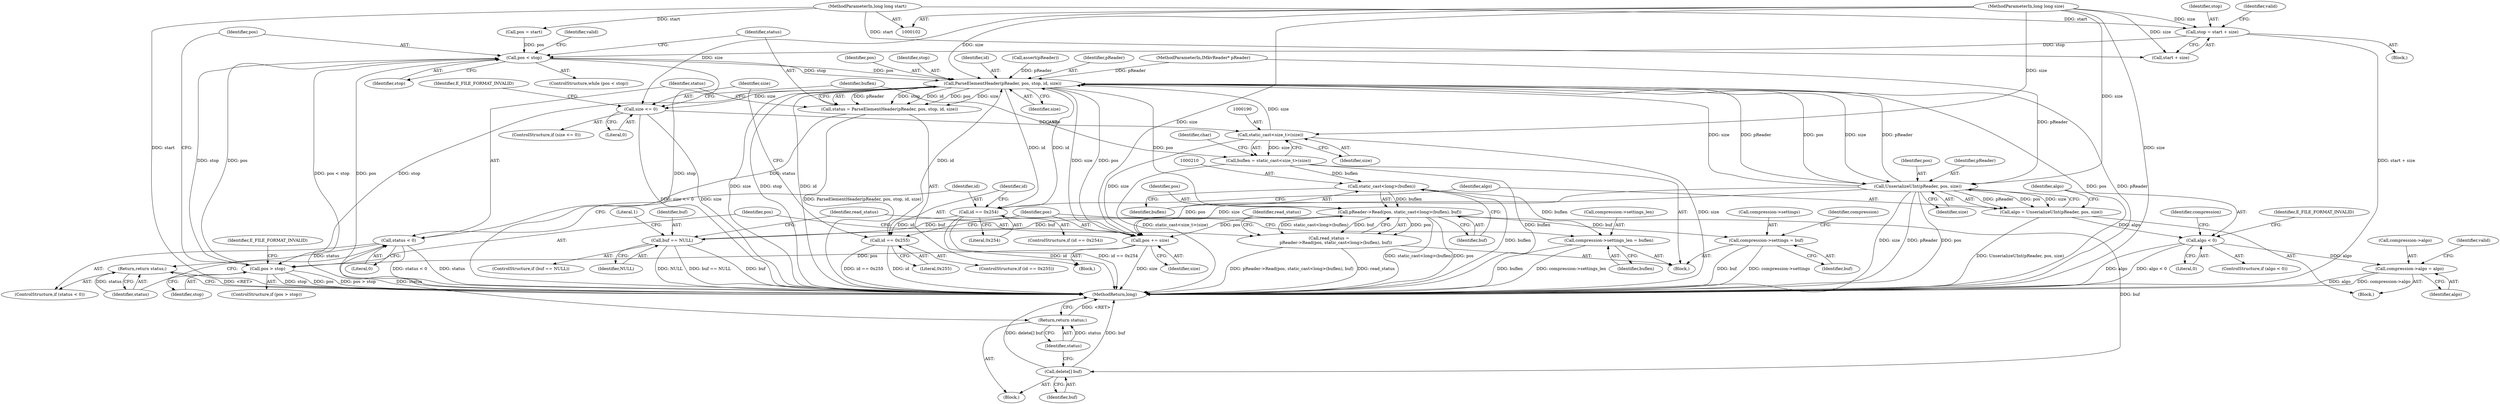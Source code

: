 digraph "0_Android_cc274e2abe8b2a6698a5c47d8aa4bb45f1f9538d_46@integer" {
"1000117" [label="(Call,stop = start + size)"];
"1000103" [label="(MethodParameterIn,long long start)"];
"1000104" [label="(MethodParameterIn,long long size)"];
"1000127" [label="(Call,pos < stop)"];
"1000136" [label="(Call,ParseElementHeader(pReader, pos, stop, id, size))"];
"1000134" [label="(Call,status = ParseElementHeader(pReader, pos, stop, id, size))"];
"1000143" [label="(Call,status < 0)"];
"1000146" [label="(Return,return status;)"];
"1000218" [label="(Return,return status;)"];
"1000149" [label="(Call,id == 0x254)"];
"1000176" [label="(Call,id == 0x255)"];
"1000156" [label="(Call,UnserializeUInt(pReader, pos, size))"];
"1000154" [label="(Call,algo = UnserializeUInt(pReader, pos, size))"];
"1000161" [label="(Call,algo < 0)"];
"1000166" [label="(Call,compression->algo = algo)"];
"1000230" [label="(Call,pos += size)"];
"1000234" [label="(Call,pos > stop)"];
"1000181" [label="(Call,size <= 0)"];
"1000189" [label="(Call,static_cast<size_t>(size))"];
"1000187" [label="(Call,buflen = static_cast<size_t>(size))"];
"1000209" [label="(Call,static_cast<long>(buflen))"];
"1000207" [label="(Call,pReader->Read(pos, static_cast<long>(buflen), buf))"];
"1000198" [label="(Call,buf == NULL)"];
"1000205" [label="(Call,read_status =\n          pReader->Read(pos, static_cast<long>(buflen), buf))"];
"1000216" [label="(Call,delete[] buf)"];
"1000220" [label="(Call,compression->settings = buf)"];
"1000225" [label="(Call,compression->settings_len = buflen)"];
"1000246" [label="(MethodReturn,long)"];
"1000175" [label="(ControlStructure,if (id == 0x255))"];
"1000180" [label="(ControlStructure,if (size <= 0))"];
"1000142" [label="(ControlStructure,if (status < 0))"];
"1000105" [label="(MethodParameterIn,IMkvReader* pReader)"];
"1000140" [label="(Identifier,id)"];
"1000103" [label="(MethodParameterIn,long long start)"];
"1000235" [label="(Identifier,pos)"];
"1000155" [label="(Identifier,algo)"];
"1000177" [label="(Identifier,id)"];
"1000150" [label="(Identifier,id)"];
"1000216" [label="(Call,delete[] buf)"];
"1000198" [label="(Call,buf == NULL)"];
"1000145" [label="(Literal,0)"];
"1000104" [label="(MethodParameterIn,long long size)"];
"1000193" [label="(Identifier,char)"];
"1000189" [label="(Call,static_cast<size_t>(size))"];
"1000241" [label="(Identifier,valid)"];
"1000212" [label="(Identifier,buf)"];
"1000236" [label="(Identifier,stop)"];
"1000217" [label="(Identifier,buf)"];
"1000166" [label="(Call,compression->algo = algo)"];
"1000181" [label="(Call,size <= 0)"];
"1000182" [label="(Identifier,size)"];
"1000226" [label="(Call,compression->settings_len)"];
"1000141" [label="(Identifier,size)"];
"1000162" [label="(Identifier,algo)"];
"1000183" [label="(Literal,0)"];
"1000156" [label="(Call,UnserializeUInt(pReader, pos, size))"];
"1000108" [label="(Call,assert(pReader))"];
"1000163" [label="(Literal,0)"];
"1000118" [label="(Identifier,stop)"];
"1000203" [label="(Literal,1)"];
"1000129" [label="(Identifier,stop)"];
"1000135" [label="(Identifier,status)"];
"1000176" [label="(Call,id == 0x255)"];
"1000233" [label="(ControlStructure,if (pos > stop))"];
"1000219" [label="(Identifier,status)"];
"1000147" [label="(Identifier,status)"];
"1000232" [label="(Identifier,size)"];
"1000209" [label="(Call,static_cast<long>(buflen))"];
"1000185" [label="(Identifier,E_FILE_FORMAT_INVALID)"];
"1000229" [label="(Identifier,buflen)"];
"1000134" [label="(Call,status = ParseElementHeader(pReader, pos, stop, id, size))"];
"1000220" [label="(Call,compression->settings = buf)"];
"1000128" [label="(Identifier,pos)"];
"1000152" [label="(Block,)"];
"1000207" [label="(Call,pReader->Read(pos, static_cast<long>(buflen), buf))"];
"1000126" [label="(ControlStructure,while (pos < stop))"];
"1000238" [label="(Identifier,E_FILE_FORMAT_INVALID)"];
"1000199" [label="(Identifier,buf)"];
"1000158" [label="(Identifier,pos)"];
"1000214" [label="(Identifier,read_status)"];
"1000137" [label="(Identifier,pReader)"];
"1000234" [label="(Call,pos > stop)"];
"1000191" [label="(Identifier,size)"];
"1000188" [label="(Identifier,buflen)"];
"1000143" [label="(Call,status < 0)"];
"1000154" [label="(Call,algo = UnserializeUInt(pReader, pos, size))"];
"1000117" [label="(Call,stop = start + size)"];
"1000119" [label="(Call,start + size)"];
"1000138" [label="(Identifier,pos)"];
"1000170" [label="(Identifier,algo)"];
"1000113" [label="(Call,pos = start)"];
"1000151" [label="(Literal,0x254)"];
"1000206" [label="(Identifier,read_status)"];
"1000165" [label="(Identifier,E_FILE_FORMAT_INVALID)"];
"1000107" [label="(Block,)"];
"1000211" [label="(Identifier,buflen)"];
"1000197" [label="(ControlStructure,if (buf == NULL))"];
"1000149" [label="(Call,id == 0x254)"];
"1000187" [label="(Call,buflen = static_cast<size_t>(size))"];
"1000225" [label="(Call,compression->settings_len = buflen)"];
"1000231" [label="(Identifier,pos)"];
"1000167" [label="(Call,compression->algo)"];
"1000127" [label="(Call,pos < stop)"];
"1000148" [label="(ControlStructure,if (id == 0x254))"];
"1000146" [label="(Return,return status;)"];
"1000124" [label="(Identifier,valid)"];
"1000144" [label="(Identifier,status)"];
"1000157" [label="(Identifier,pReader)"];
"1000200" [label="(Identifier,NULL)"];
"1000168" [label="(Identifier,compression)"];
"1000227" [label="(Identifier,compression)"];
"1000136" [label="(Call,ParseElementHeader(pReader, pos, stop, id, size))"];
"1000161" [label="(Call,algo < 0)"];
"1000160" [label="(ControlStructure,if (algo < 0))"];
"1000230" [label="(Call,pos += size)"];
"1000221" [label="(Call,compression->settings)"];
"1000178" [label="(Literal,0x255)"];
"1000139" [label="(Identifier,stop)"];
"1000224" [label="(Identifier,buf)"];
"1000130" [label="(Block,)"];
"1000159" [label="(Identifier,size)"];
"1000208" [label="(Identifier,pos)"];
"1000218" [label="(Return,return status;)"];
"1000179" [label="(Block,)"];
"1000205" [label="(Call,read_status =\n          pReader->Read(pos, static_cast<long>(buflen), buf))"];
"1000172" [label="(Identifier,valid)"];
"1000215" [label="(Block,)"];
"1000117" -> "1000107"  [label="AST: "];
"1000117" -> "1000119"  [label="CFG: "];
"1000118" -> "1000117"  [label="AST: "];
"1000119" -> "1000117"  [label="AST: "];
"1000124" -> "1000117"  [label="CFG: "];
"1000117" -> "1000246"  [label="DDG: start + size"];
"1000103" -> "1000117"  [label="DDG: start"];
"1000104" -> "1000117"  [label="DDG: size"];
"1000117" -> "1000127"  [label="DDG: stop"];
"1000103" -> "1000102"  [label="AST: "];
"1000103" -> "1000246"  [label="DDG: start"];
"1000103" -> "1000113"  [label="DDG: start"];
"1000103" -> "1000119"  [label="DDG: start"];
"1000104" -> "1000102"  [label="AST: "];
"1000104" -> "1000246"  [label="DDG: size"];
"1000104" -> "1000119"  [label="DDG: size"];
"1000104" -> "1000136"  [label="DDG: size"];
"1000104" -> "1000156"  [label="DDG: size"];
"1000104" -> "1000181"  [label="DDG: size"];
"1000104" -> "1000189"  [label="DDG: size"];
"1000104" -> "1000230"  [label="DDG: size"];
"1000127" -> "1000126"  [label="AST: "];
"1000127" -> "1000129"  [label="CFG: "];
"1000128" -> "1000127"  [label="AST: "];
"1000129" -> "1000127"  [label="AST: "];
"1000135" -> "1000127"  [label="CFG: "];
"1000241" -> "1000127"  [label="CFG: "];
"1000127" -> "1000246"  [label="DDG: stop"];
"1000127" -> "1000246"  [label="DDG: pos < stop"];
"1000127" -> "1000246"  [label="DDG: pos"];
"1000234" -> "1000127"  [label="DDG: pos"];
"1000234" -> "1000127"  [label="DDG: stop"];
"1000113" -> "1000127"  [label="DDG: pos"];
"1000127" -> "1000136"  [label="DDG: pos"];
"1000127" -> "1000136"  [label="DDG: stop"];
"1000136" -> "1000134"  [label="AST: "];
"1000136" -> "1000141"  [label="CFG: "];
"1000137" -> "1000136"  [label="AST: "];
"1000138" -> "1000136"  [label="AST: "];
"1000139" -> "1000136"  [label="AST: "];
"1000140" -> "1000136"  [label="AST: "];
"1000141" -> "1000136"  [label="AST: "];
"1000134" -> "1000136"  [label="CFG: "];
"1000136" -> "1000246"  [label="DDG: size"];
"1000136" -> "1000246"  [label="DDG: stop"];
"1000136" -> "1000246"  [label="DDG: id"];
"1000136" -> "1000246"  [label="DDG: pos"];
"1000136" -> "1000246"  [label="DDG: pReader"];
"1000136" -> "1000134"  [label="DDG: pReader"];
"1000136" -> "1000134"  [label="DDG: stop"];
"1000136" -> "1000134"  [label="DDG: id"];
"1000136" -> "1000134"  [label="DDG: pos"];
"1000136" -> "1000134"  [label="DDG: size"];
"1000156" -> "1000136"  [label="DDG: pReader"];
"1000156" -> "1000136"  [label="DDG: size"];
"1000108" -> "1000136"  [label="DDG: pReader"];
"1000105" -> "1000136"  [label="DDG: pReader"];
"1000176" -> "1000136"  [label="DDG: id"];
"1000149" -> "1000136"  [label="DDG: id"];
"1000189" -> "1000136"  [label="DDG: size"];
"1000136" -> "1000149"  [label="DDG: id"];
"1000136" -> "1000156"  [label="DDG: pReader"];
"1000136" -> "1000156"  [label="DDG: pos"];
"1000136" -> "1000156"  [label="DDG: size"];
"1000136" -> "1000181"  [label="DDG: size"];
"1000136" -> "1000207"  [label="DDG: pos"];
"1000136" -> "1000230"  [label="DDG: size"];
"1000136" -> "1000230"  [label="DDG: pos"];
"1000136" -> "1000234"  [label="DDG: stop"];
"1000134" -> "1000130"  [label="AST: "];
"1000135" -> "1000134"  [label="AST: "];
"1000144" -> "1000134"  [label="CFG: "];
"1000134" -> "1000246"  [label="DDG: ParseElementHeader(pReader, pos, stop, id, size)"];
"1000134" -> "1000143"  [label="DDG: status"];
"1000143" -> "1000142"  [label="AST: "];
"1000143" -> "1000145"  [label="CFG: "];
"1000144" -> "1000143"  [label="AST: "];
"1000145" -> "1000143"  [label="AST: "];
"1000147" -> "1000143"  [label="CFG: "];
"1000150" -> "1000143"  [label="CFG: "];
"1000143" -> "1000246"  [label="DDG: status"];
"1000143" -> "1000246"  [label="DDG: status < 0"];
"1000143" -> "1000146"  [label="DDG: status"];
"1000143" -> "1000218"  [label="DDG: status"];
"1000146" -> "1000142"  [label="AST: "];
"1000146" -> "1000147"  [label="CFG: "];
"1000147" -> "1000146"  [label="AST: "];
"1000246" -> "1000146"  [label="CFG: "];
"1000146" -> "1000246"  [label="DDG: <RET>"];
"1000147" -> "1000146"  [label="DDG: status"];
"1000218" -> "1000215"  [label="AST: "];
"1000218" -> "1000219"  [label="CFG: "];
"1000219" -> "1000218"  [label="AST: "];
"1000246" -> "1000218"  [label="CFG: "];
"1000218" -> "1000246"  [label="DDG: <RET>"];
"1000219" -> "1000218"  [label="DDG: status"];
"1000149" -> "1000148"  [label="AST: "];
"1000149" -> "1000151"  [label="CFG: "];
"1000150" -> "1000149"  [label="AST: "];
"1000151" -> "1000149"  [label="AST: "];
"1000155" -> "1000149"  [label="CFG: "];
"1000177" -> "1000149"  [label="CFG: "];
"1000149" -> "1000246"  [label="DDG: id == 0x254"];
"1000149" -> "1000246"  [label="DDG: id"];
"1000149" -> "1000176"  [label="DDG: id"];
"1000176" -> "1000175"  [label="AST: "];
"1000176" -> "1000178"  [label="CFG: "];
"1000177" -> "1000176"  [label="AST: "];
"1000178" -> "1000176"  [label="AST: "];
"1000182" -> "1000176"  [label="CFG: "];
"1000231" -> "1000176"  [label="CFG: "];
"1000176" -> "1000246"  [label="DDG: id == 0x255"];
"1000176" -> "1000246"  [label="DDG: id"];
"1000156" -> "1000154"  [label="AST: "];
"1000156" -> "1000159"  [label="CFG: "];
"1000157" -> "1000156"  [label="AST: "];
"1000158" -> "1000156"  [label="AST: "];
"1000159" -> "1000156"  [label="AST: "];
"1000154" -> "1000156"  [label="CFG: "];
"1000156" -> "1000246"  [label="DDG: size"];
"1000156" -> "1000246"  [label="DDG: pReader"];
"1000156" -> "1000246"  [label="DDG: pos"];
"1000156" -> "1000154"  [label="DDG: pReader"];
"1000156" -> "1000154"  [label="DDG: pos"];
"1000156" -> "1000154"  [label="DDG: size"];
"1000105" -> "1000156"  [label="DDG: pReader"];
"1000156" -> "1000230"  [label="DDG: size"];
"1000156" -> "1000230"  [label="DDG: pos"];
"1000154" -> "1000152"  [label="AST: "];
"1000155" -> "1000154"  [label="AST: "];
"1000162" -> "1000154"  [label="CFG: "];
"1000154" -> "1000246"  [label="DDG: UnserializeUInt(pReader, pos, size)"];
"1000154" -> "1000161"  [label="DDG: algo"];
"1000161" -> "1000160"  [label="AST: "];
"1000161" -> "1000163"  [label="CFG: "];
"1000162" -> "1000161"  [label="AST: "];
"1000163" -> "1000161"  [label="AST: "];
"1000165" -> "1000161"  [label="CFG: "];
"1000168" -> "1000161"  [label="CFG: "];
"1000161" -> "1000246"  [label="DDG: algo"];
"1000161" -> "1000246"  [label="DDG: algo < 0"];
"1000161" -> "1000166"  [label="DDG: algo"];
"1000166" -> "1000152"  [label="AST: "];
"1000166" -> "1000170"  [label="CFG: "];
"1000167" -> "1000166"  [label="AST: "];
"1000170" -> "1000166"  [label="AST: "];
"1000172" -> "1000166"  [label="CFG: "];
"1000166" -> "1000246"  [label="DDG: compression->algo"];
"1000166" -> "1000246"  [label="DDG: algo"];
"1000230" -> "1000130"  [label="AST: "];
"1000230" -> "1000232"  [label="CFG: "];
"1000231" -> "1000230"  [label="AST: "];
"1000232" -> "1000230"  [label="AST: "];
"1000235" -> "1000230"  [label="CFG: "];
"1000230" -> "1000246"  [label="DDG: size"];
"1000189" -> "1000230"  [label="DDG: size"];
"1000207" -> "1000230"  [label="DDG: pos"];
"1000230" -> "1000234"  [label="DDG: pos"];
"1000234" -> "1000233"  [label="AST: "];
"1000234" -> "1000236"  [label="CFG: "];
"1000235" -> "1000234"  [label="AST: "];
"1000236" -> "1000234"  [label="AST: "];
"1000128" -> "1000234"  [label="CFG: "];
"1000238" -> "1000234"  [label="CFG: "];
"1000234" -> "1000246"  [label="DDG: stop"];
"1000234" -> "1000246"  [label="DDG: pos"];
"1000234" -> "1000246"  [label="DDG: pos > stop"];
"1000181" -> "1000180"  [label="AST: "];
"1000181" -> "1000183"  [label="CFG: "];
"1000182" -> "1000181"  [label="AST: "];
"1000183" -> "1000181"  [label="AST: "];
"1000185" -> "1000181"  [label="CFG: "];
"1000188" -> "1000181"  [label="CFG: "];
"1000181" -> "1000246"  [label="DDG: size <= 0"];
"1000181" -> "1000246"  [label="DDG: size"];
"1000181" -> "1000189"  [label="DDG: size"];
"1000189" -> "1000187"  [label="AST: "];
"1000189" -> "1000191"  [label="CFG: "];
"1000190" -> "1000189"  [label="AST: "];
"1000191" -> "1000189"  [label="AST: "];
"1000187" -> "1000189"  [label="CFG: "];
"1000189" -> "1000246"  [label="DDG: size"];
"1000189" -> "1000187"  [label="DDG: size"];
"1000187" -> "1000179"  [label="AST: "];
"1000188" -> "1000187"  [label="AST: "];
"1000193" -> "1000187"  [label="CFG: "];
"1000187" -> "1000246"  [label="DDG: buflen"];
"1000187" -> "1000246"  [label="DDG: static_cast<size_t>(size)"];
"1000187" -> "1000209"  [label="DDG: buflen"];
"1000209" -> "1000207"  [label="AST: "];
"1000209" -> "1000211"  [label="CFG: "];
"1000210" -> "1000209"  [label="AST: "];
"1000211" -> "1000209"  [label="AST: "];
"1000212" -> "1000209"  [label="CFG: "];
"1000209" -> "1000246"  [label="DDG: buflen"];
"1000209" -> "1000207"  [label="DDG: buflen"];
"1000209" -> "1000225"  [label="DDG: buflen"];
"1000207" -> "1000205"  [label="AST: "];
"1000207" -> "1000212"  [label="CFG: "];
"1000208" -> "1000207"  [label="AST: "];
"1000212" -> "1000207"  [label="AST: "];
"1000205" -> "1000207"  [label="CFG: "];
"1000207" -> "1000246"  [label="DDG: static_cast<long>(buflen)"];
"1000207" -> "1000246"  [label="DDG: pos"];
"1000207" -> "1000198"  [label="DDG: buf"];
"1000207" -> "1000205"  [label="DDG: pos"];
"1000207" -> "1000205"  [label="DDG: static_cast<long>(buflen)"];
"1000207" -> "1000205"  [label="DDG: buf"];
"1000198" -> "1000207"  [label="DDG: buf"];
"1000207" -> "1000216"  [label="DDG: buf"];
"1000207" -> "1000220"  [label="DDG: buf"];
"1000198" -> "1000197"  [label="AST: "];
"1000198" -> "1000200"  [label="CFG: "];
"1000199" -> "1000198"  [label="AST: "];
"1000200" -> "1000198"  [label="AST: "];
"1000203" -> "1000198"  [label="CFG: "];
"1000206" -> "1000198"  [label="CFG: "];
"1000198" -> "1000246"  [label="DDG: NULL"];
"1000198" -> "1000246"  [label="DDG: buf"];
"1000198" -> "1000246"  [label="DDG: buf == NULL"];
"1000205" -> "1000179"  [label="AST: "];
"1000206" -> "1000205"  [label="AST: "];
"1000214" -> "1000205"  [label="CFG: "];
"1000205" -> "1000246"  [label="DDG: read_status"];
"1000205" -> "1000246"  [label="DDG: pReader->Read(pos, static_cast<long>(buflen), buf)"];
"1000216" -> "1000215"  [label="AST: "];
"1000216" -> "1000217"  [label="CFG: "];
"1000217" -> "1000216"  [label="AST: "];
"1000219" -> "1000216"  [label="CFG: "];
"1000216" -> "1000246"  [label="DDG: delete[] buf"];
"1000216" -> "1000246"  [label="DDG: buf"];
"1000220" -> "1000179"  [label="AST: "];
"1000220" -> "1000224"  [label="CFG: "];
"1000221" -> "1000220"  [label="AST: "];
"1000224" -> "1000220"  [label="AST: "];
"1000227" -> "1000220"  [label="CFG: "];
"1000220" -> "1000246"  [label="DDG: compression->settings"];
"1000220" -> "1000246"  [label="DDG: buf"];
"1000225" -> "1000179"  [label="AST: "];
"1000225" -> "1000229"  [label="CFG: "];
"1000226" -> "1000225"  [label="AST: "];
"1000229" -> "1000225"  [label="AST: "];
"1000231" -> "1000225"  [label="CFG: "];
"1000225" -> "1000246"  [label="DDG: compression->settings_len"];
"1000225" -> "1000246"  [label="DDG: buflen"];
}
